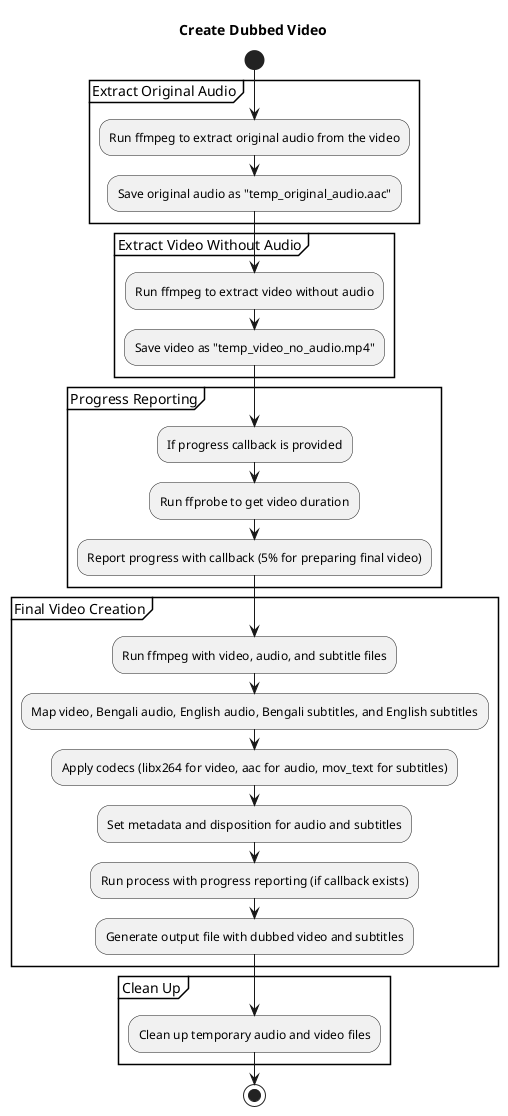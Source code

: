 @startuml
title: Create Dubbed Video

start

partition "Extract Original Audio" {
    :Run ffmpeg to extract original audio from the video;
    :Save original audio as "temp_original_audio.aac";
}

partition "Extract Video Without Audio" {
    :Run ffmpeg to extract video without audio;
    :Save video as "temp_video_no_audio.mp4";
}

partition "Progress Reporting" {
    :If progress callback is provided;
    :Run ffprobe to get video duration;
    :Report progress with callback (5% for preparing final video);
}

partition "Final Video Creation" {
    :Run ffmpeg with video, audio, and subtitle files;
    :Map video, Bengali audio, English audio, Bengali subtitles, and English subtitles;
    :Apply codecs (libx264 for video, aac for audio, mov_text for subtitles);
    :Set metadata and disposition for audio and subtitles;
    :Run process with progress reporting (if callback exists);
    :Generate output file with dubbed video and subtitles;
}

partition "Clean Up" {
    :Clean up temporary audio and video files;
}

stop

@enduml
